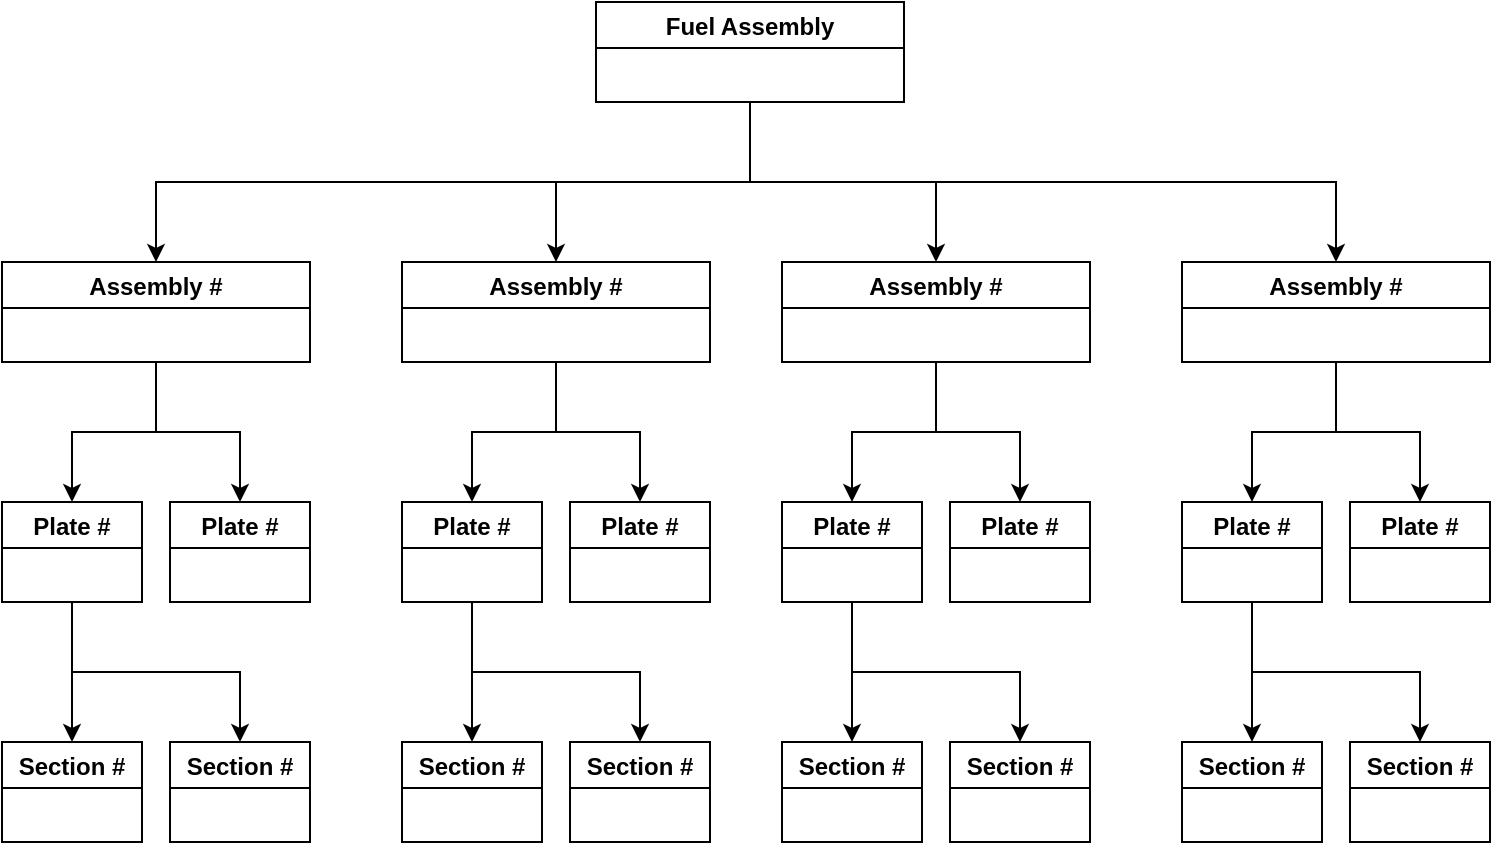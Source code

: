 <mxfile version="21.5.1" type="device">
  <diagram id="prtHgNgQTEPvFCAcTncT" name="Page-1">
    <mxGraphModel dx="1434" dy="764" grid="1" gridSize="10" guides="1" tooltips="1" connect="1" arrows="1" fold="1" page="1" pageScale="1" pageWidth="827" pageHeight="1169" math="0" shadow="0">
      <root>
        <mxCell id="0" />
        <mxCell id="1" parent="0" />
        <mxCell id="syywtueAKrJVC5J-nMk5-54" style="edgeStyle=orthogonalEdgeStyle;rounded=0;orthogonalLoop=1;jettySize=auto;html=1;exitX=0.5;exitY=1;exitDx=0;exitDy=0;entryX=0.5;entryY=0;entryDx=0;entryDy=0;" edge="1" parent="1" source="syywtueAKrJVC5J-nMk5-12" target="syywtueAKrJVC5J-nMk5-15">
          <mxGeometry relative="1" as="geometry" />
        </mxCell>
        <mxCell id="syywtueAKrJVC5J-nMk5-91" style="edgeStyle=orthogonalEdgeStyle;rounded=0;orthogonalLoop=1;jettySize=auto;html=1;exitX=0.5;exitY=1;exitDx=0;exitDy=0;entryX=0.5;entryY=0;entryDx=0;entryDy=0;" edge="1" parent="1" source="syywtueAKrJVC5J-nMk5-12" target="syywtueAKrJVC5J-nMk5-66">
          <mxGeometry relative="1" as="geometry" />
        </mxCell>
        <mxCell id="syywtueAKrJVC5J-nMk5-92" style="edgeStyle=orthogonalEdgeStyle;rounded=0;orthogonalLoop=1;jettySize=auto;html=1;exitX=0.5;exitY=1;exitDx=0;exitDy=0;entryX=0.5;entryY=0;entryDx=0;entryDy=0;" edge="1" parent="1" source="syywtueAKrJVC5J-nMk5-12" target="syywtueAKrJVC5J-nMk5-75">
          <mxGeometry relative="1" as="geometry" />
        </mxCell>
        <mxCell id="syywtueAKrJVC5J-nMk5-93" style="edgeStyle=orthogonalEdgeStyle;rounded=0;orthogonalLoop=1;jettySize=auto;html=1;exitX=0.5;exitY=1;exitDx=0;exitDy=0;entryX=0.5;entryY=0;entryDx=0;entryDy=0;" edge="1" parent="1" source="syywtueAKrJVC5J-nMk5-12" target="syywtueAKrJVC5J-nMk5-84">
          <mxGeometry relative="1" as="geometry" />
        </mxCell>
        <mxCell id="syywtueAKrJVC5J-nMk5-12" value="Fuel Assembly" style="swimlane;" vertex="1" parent="1">
          <mxGeometry x="337" y="30" width="154" height="50" as="geometry" />
        </mxCell>
        <mxCell id="syywtueAKrJVC5J-nMk5-50" style="edgeStyle=orthogonalEdgeStyle;rounded=0;orthogonalLoop=1;jettySize=auto;html=1;exitX=0.5;exitY=1;exitDx=0;exitDy=0;entryX=0.5;entryY=0;entryDx=0;entryDy=0;" edge="1" parent="1" source="syywtueAKrJVC5J-nMk5-15" target="syywtueAKrJVC5J-nMk5-20">
          <mxGeometry relative="1" as="geometry" />
        </mxCell>
        <mxCell id="syywtueAKrJVC5J-nMk5-51" style="edgeStyle=orthogonalEdgeStyle;rounded=0;orthogonalLoop=1;jettySize=auto;html=1;exitX=0.5;exitY=1;exitDx=0;exitDy=0;entryX=0.5;entryY=0;entryDx=0;entryDy=0;" edge="1" parent="1" source="syywtueAKrJVC5J-nMk5-15" target="syywtueAKrJVC5J-nMk5-22">
          <mxGeometry relative="1" as="geometry" />
        </mxCell>
        <mxCell id="syywtueAKrJVC5J-nMk5-15" value="Assembly #" style="swimlane;" vertex="1" parent="1">
          <mxGeometry x="40" y="160" width="154" height="50" as="geometry" />
        </mxCell>
        <mxCell id="syywtueAKrJVC5J-nMk5-48" style="edgeStyle=orthogonalEdgeStyle;rounded=0;orthogonalLoop=1;jettySize=auto;html=1;exitX=0.5;exitY=1;exitDx=0;exitDy=0;entryX=0.5;entryY=0;entryDx=0;entryDy=0;" edge="1" parent="1" source="syywtueAKrJVC5J-nMk5-20" target="syywtueAKrJVC5J-nMk5-40">
          <mxGeometry relative="1" as="geometry" />
        </mxCell>
        <mxCell id="syywtueAKrJVC5J-nMk5-49" style="edgeStyle=orthogonalEdgeStyle;rounded=0;orthogonalLoop=1;jettySize=auto;html=1;exitX=0.5;exitY=1;exitDx=0;exitDy=0;entryX=0.5;entryY=0;entryDx=0;entryDy=0;" edge="1" parent="1" source="syywtueAKrJVC5J-nMk5-20" target="syywtueAKrJVC5J-nMk5-41">
          <mxGeometry relative="1" as="geometry" />
        </mxCell>
        <mxCell id="syywtueAKrJVC5J-nMk5-20" value="Plate #" style="swimlane;" vertex="1" parent="1">
          <mxGeometry x="40" y="280" width="70" height="50" as="geometry" />
        </mxCell>
        <mxCell id="syywtueAKrJVC5J-nMk5-22" value="Plate #" style="swimlane;" vertex="1" parent="1">
          <mxGeometry x="124" y="280" width="70" height="50" as="geometry" />
        </mxCell>
        <mxCell id="syywtueAKrJVC5J-nMk5-40" value="Section #" style="swimlane;" vertex="1" parent="1">
          <mxGeometry x="40" y="400" width="70" height="50" as="geometry" />
        </mxCell>
        <mxCell id="syywtueAKrJVC5J-nMk5-41" value="Section #" style="swimlane;" vertex="1" parent="1">
          <mxGeometry x="124" y="400" width="70" height="50" as="geometry" />
        </mxCell>
        <mxCell id="syywtueAKrJVC5J-nMk5-64" style="edgeStyle=orthogonalEdgeStyle;rounded=0;orthogonalLoop=1;jettySize=auto;html=1;exitX=0.5;exitY=1;exitDx=0;exitDy=0;entryX=0.5;entryY=0;entryDx=0;entryDy=0;" edge="1" parent="1" source="syywtueAKrJVC5J-nMk5-66" target="syywtueAKrJVC5J-nMk5-69">
          <mxGeometry relative="1" as="geometry" />
        </mxCell>
        <mxCell id="syywtueAKrJVC5J-nMk5-65" style="edgeStyle=orthogonalEdgeStyle;rounded=0;orthogonalLoop=1;jettySize=auto;html=1;exitX=0.5;exitY=1;exitDx=0;exitDy=0;entryX=0.5;entryY=0;entryDx=0;entryDy=0;" edge="1" parent="1" source="syywtueAKrJVC5J-nMk5-66" target="syywtueAKrJVC5J-nMk5-70">
          <mxGeometry relative="1" as="geometry" />
        </mxCell>
        <mxCell id="syywtueAKrJVC5J-nMk5-66" value="Assembly #" style="swimlane;" vertex="1" parent="1">
          <mxGeometry x="240" y="160" width="154" height="50" as="geometry" />
        </mxCell>
        <mxCell id="syywtueAKrJVC5J-nMk5-67" style="edgeStyle=orthogonalEdgeStyle;rounded=0;orthogonalLoop=1;jettySize=auto;html=1;exitX=0.5;exitY=1;exitDx=0;exitDy=0;entryX=0.5;entryY=0;entryDx=0;entryDy=0;" edge="1" parent="1" source="syywtueAKrJVC5J-nMk5-69" target="syywtueAKrJVC5J-nMk5-71">
          <mxGeometry relative="1" as="geometry" />
        </mxCell>
        <mxCell id="syywtueAKrJVC5J-nMk5-68" style="edgeStyle=orthogonalEdgeStyle;rounded=0;orthogonalLoop=1;jettySize=auto;html=1;exitX=0.5;exitY=1;exitDx=0;exitDy=0;entryX=0.5;entryY=0;entryDx=0;entryDy=0;" edge="1" parent="1" source="syywtueAKrJVC5J-nMk5-69" target="syywtueAKrJVC5J-nMk5-72">
          <mxGeometry relative="1" as="geometry" />
        </mxCell>
        <mxCell id="syywtueAKrJVC5J-nMk5-69" value="Plate #" style="swimlane;" vertex="1" parent="1">
          <mxGeometry x="240" y="280" width="70" height="50" as="geometry" />
        </mxCell>
        <mxCell id="syywtueAKrJVC5J-nMk5-70" value="Plate #" style="swimlane;" vertex="1" parent="1">
          <mxGeometry x="324" y="280" width="70" height="50" as="geometry" />
        </mxCell>
        <mxCell id="syywtueAKrJVC5J-nMk5-71" value="Section #" style="swimlane;" vertex="1" parent="1">
          <mxGeometry x="240" y="400" width="70" height="50" as="geometry" />
        </mxCell>
        <mxCell id="syywtueAKrJVC5J-nMk5-72" value="Section #" style="swimlane;" vertex="1" parent="1">
          <mxGeometry x="324" y="400" width="70" height="50" as="geometry" />
        </mxCell>
        <mxCell id="syywtueAKrJVC5J-nMk5-73" style="edgeStyle=orthogonalEdgeStyle;rounded=0;orthogonalLoop=1;jettySize=auto;html=1;exitX=0.5;exitY=1;exitDx=0;exitDy=0;entryX=0.5;entryY=0;entryDx=0;entryDy=0;" edge="1" parent="1" source="syywtueAKrJVC5J-nMk5-75" target="syywtueAKrJVC5J-nMk5-78">
          <mxGeometry relative="1" as="geometry" />
        </mxCell>
        <mxCell id="syywtueAKrJVC5J-nMk5-74" style="edgeStyle=orthogonalEdgeStyle;rounded=0;orthogonalLoop=1;jettySize=auto;html=1;exitX=0.5;exitY=1;exitDx=0;exitDy=0;entryX=0.5;entryY=0;entryDx=0;entryDy=0;" edge="1" parent="1" source="syywtueAKrJVC5J-nMk5-75" target="syywtueAKrJVC5J-nMk5-79">
          <mxGeometry relative="1" as="geometry" />
        </mxCell>
        <mxCell id="syywtueAKrJVC5J-nMk5-75" value="Assembly #" style="swimlane;" vertex="1" parent="1">
          <mxGeometry x="430" y="160" width="154" height="50" as="geometry" />
        </mxCell>
        <mxCell id="syywtueAKrJVC5J-nMk5-76" style="edgeStyle=orthogonalEdgeStyle;rounded=0;orthogonalLoop=1;jettySize=auto;html=1;exitX=0.5;exitY=1;exitDx=0;exitDy=0;entryX=0.5;entryY=0;entryDx=0;entryDy=0;" edge="1" parent="1" source="syywtueAKrJVC5J-nMk5-78" target="syywtueAKrJVC5J-nMk5-80">
          <mxGeometry relative="1" as="geometry" />
        </mxCell>
        <mxCell id="syywtueAKrJVC5J-nMk5-77" style="edgeStyle=orthogonalEdgeStyle;rounded=0;orthogonalLoop=1;jettySize=auto;html=1;exitX=0.5;exitY=1;exitDx=0;exitDy=0;entryX=0.5;entryY=0;entryDx=0;entryDy=0;" edge="1" parent="1" source="syywtueAKrJVC5J-nMk5-78" target="syywtueAKrJVC5J-nMk5-81">
          <mxGeometry relative="1" as="geometry" />
        </mxCell>
        <mxCell id="syywtueAKrJVC5J-nMk5-78" value="Plate #" style="swimlane;" vertex="1" parent="1">
          <mxGeometry x="430" y="280" width="70" height="50" as="geometry" />
        </mxCell>
        <mxCell id="syywtueAKrJVC5J-nMk5-79" value="Plate #" style="swimlane;" vertex="1" parent="1">
          <mxGeometry x="514" y="280" width="70" height="50" as="geometry" />
        </mxCell>
        <mxCell id="syywtueAKrJVC5J-nMk5-80" value="Section #" style="swimlane;" vertex="1" parent="1">
          <mxGeometry x="430" y="400" width="70" height="50" as="geometry" />
        </mxCell>
        <mxCell id="syywtueAKrJVC5J-nMk5-81" value="Section #" style="swimlane;" vertex="1" parent="1">
          <mxGeometry x="514" y="400" width="70" height="50" as="geometry" />
        </mxCell>
        <mxCell id="syywtueAKrJVC5J-nMk5-82" style="edgeStyle=orthogonalEdgeStyle;rounded=0;orthogonalLoop=1;jettySize=auto;html=1;exitX=0.5;exitY=1;exitDx=0;exitDy=0;entryX=0.5;entryY=0;entryDx=0;entryDy=0;" edge="1" parent="1" source="syywtueAKrJVC5J-nMk5-84" target="syywtueAKrJVC5J-nMk5-87">
          <mxGeometry relative="1" as="geometry" />
        </mxCell>
        <mxCell id="syywtueAKrJVC5J-nMk5-83" style="edgeStyle=orthogonalEdgeStyle;rounded=0;orthogonalLoop=1;jettySize=auto;html=1;exitX=0.5;exitY=1;exitDx=0;exitDy=0;entryX=0.5;entryY=0;entryDx=0;entryDy=0;" edge="1" parent="1" source="syywtueAKrJVC5J-nMk5-84" target="syywtueAKrJVC5J-nMk5-88">
          <mxGeometry relative="1" as="geometry" />
        </mxCell>
        <mxCell id="syywtueAKrJVC5J-nMk5-84" value="Assembly #" style="swimlane;" vertex="1" parent="1">
          <mxGeometry x="630" y="160" width="154" height="50" as="geometry" />
        </mxCell>
        <mxCell id="syywtueAKrJVC5J-nMk5-85" style="edgeStyle=orthogonalEdgeStyle;rounded=0;orthogonalLoop=1;jettySize=auto;html=1;exitX=0.5;exitY=1;exitDx=0;exitDy=0;entryX=0.5;entryY=0;entryDx=0;entryDy=0;" edge="1" parent="1" source="syywtueAKrJVC5J-nMk5-87" target="syywtueAKrJVC5J-nMk5-89">
          <mxGeometry relative="1" as="geometry" />
        </mxCell>
        <mxCell id="syywtueAKrJVC5J-nMk5-86" style="edgeStyle=orthogonalEdgeStyle;rounded=0;orthogonalLoop=1;jettySize=auto;html=1;exitX=0.5;exitY=1;exitDx=0;exitDy=0;entryX=0.5;entryY=0;entryDx=0;entryDy=0;" edge="1" parent="1" source="syywtueAKrJVC5J-nMk5-87" target="syywtueAKrJVC5J-nMk5-90">
          <mxGeometry relative="1" as="geometry" />
        </mxCell>
        <mxCell id="syywtueAKrJVC5J-nMk5-87" value="Plate #" style="swimlane;" vertex="1" parent="1">
          <mxGeometry x="630" y="280" width="70" height="50" as="geometry" />
        </mxCell>
        <mxCell id="syywtueAKrJVC5J-nMk5-88" value="Plate #" style="swimlane;" vertex="1" parent="1">
          <mxGeometry x="714" y="280" width="70" height="50" as="geometry" />
        </mxCell>
        <mxCell id="syywtueAKrJVC5J-nMk5-89" value="Section #" style="swimlane;" vertex="1" parent="1">
          <mxGeometry x="630" y="400" width="70" height="50" as="geometry" />
        </mxCell>
        <mxCell id="syywtueAKrJVC5J-nMk5-90" value="Section #" style="swimlane;" vertex="1" parent="1">
          <mxGeometry x="714" y="400" width="70" height="50" as="geometry" />
        </mxCell>
      </root>
    </mxGraphModel>
  </diagram>
</mxfile>
